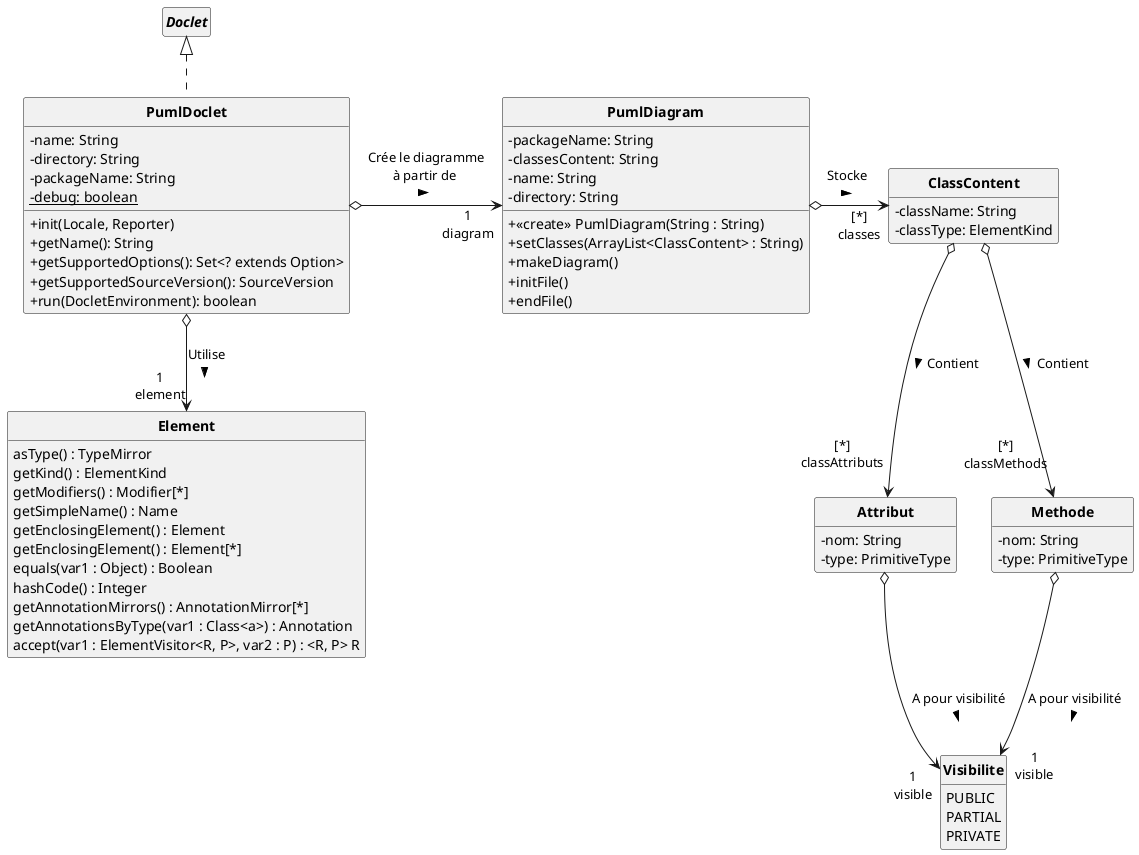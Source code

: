 @startuml
'https://plantuml.com/class-diagram

skinparam style strictuml
skinparam classAttributeIconSize 0
skinparam classFontStyle Bold

hide empty members

class PumlDoclet implements Doclet{
    - name: String
    - directory: String
    - packageName: String
    - {static}debug: boolean

    + init(Locale, Reporter)
    + getName(): String
    + getSupportedOptions(): Set<? extends Option>
    + getSupportedSourceVersion(): SourceVersion
    + run(DocletEnvironment): boolean
}

class PumlDiagram {
    - packageName: String
    - classesContent: String
    - name: String
    - directory: String

    + <<create>> PumlDiagram(String : String)
    + setClasses(ArrayList<ClassContent> : String)
    + makeDiagram()
    + initFile()
    + endFile()
}

PumlDoclet o-> "1\ndiagram" PumlDiagram : Crée le diagramme\nà partir de \n >
PumlDoclet o-d-> "1\nelement" Element : Utilise \n >
PumlDiagram o-> "[*]\nclasses" ClassContent : Stocke \n >

class Element {
    asType() : TypeMirror
    getKind() : ElementKind
    getModifiers() : Modifier[*]
    getSimpleName() : Name
    getEnclosingElement() : Element
    getEnclosingElement() : Element[*]
    equals(var1 : Object) : Boolean
    hashCode() : Integer
    getAnnotationMirrors() : AnnotationMirror[*]
    getAnnotationsByType(var1 : Class<a>) : Annotation
    accept(var1 : ElementVisitor<R, P>, var2 : P) : <R, P> R
}

class ClassContent {
    - className: String
    - classType: ElementKind
}

class Attribut {
    - nom: String
    - type: PrimitiveType
}

class Methode {
    - nom: String
    - type: PrimitiveType
}

enum Visibilite {
    PUBLIC
    PARTIAL
    PRIVATE
}

Attribut o-d-> "1\nvisible\n" Visibilite : A pour visibilité \n >
Methode o-d-> "1\nvisible\n" Visibilite : A pour visibilité \n >
ClassContent o-d-> "[*]\nclassMethods\n" Methode : Contient \t >
ClassContent o-d-> "[*]\nclassAttributs\n" Attribut : Contient \t >


@enduml